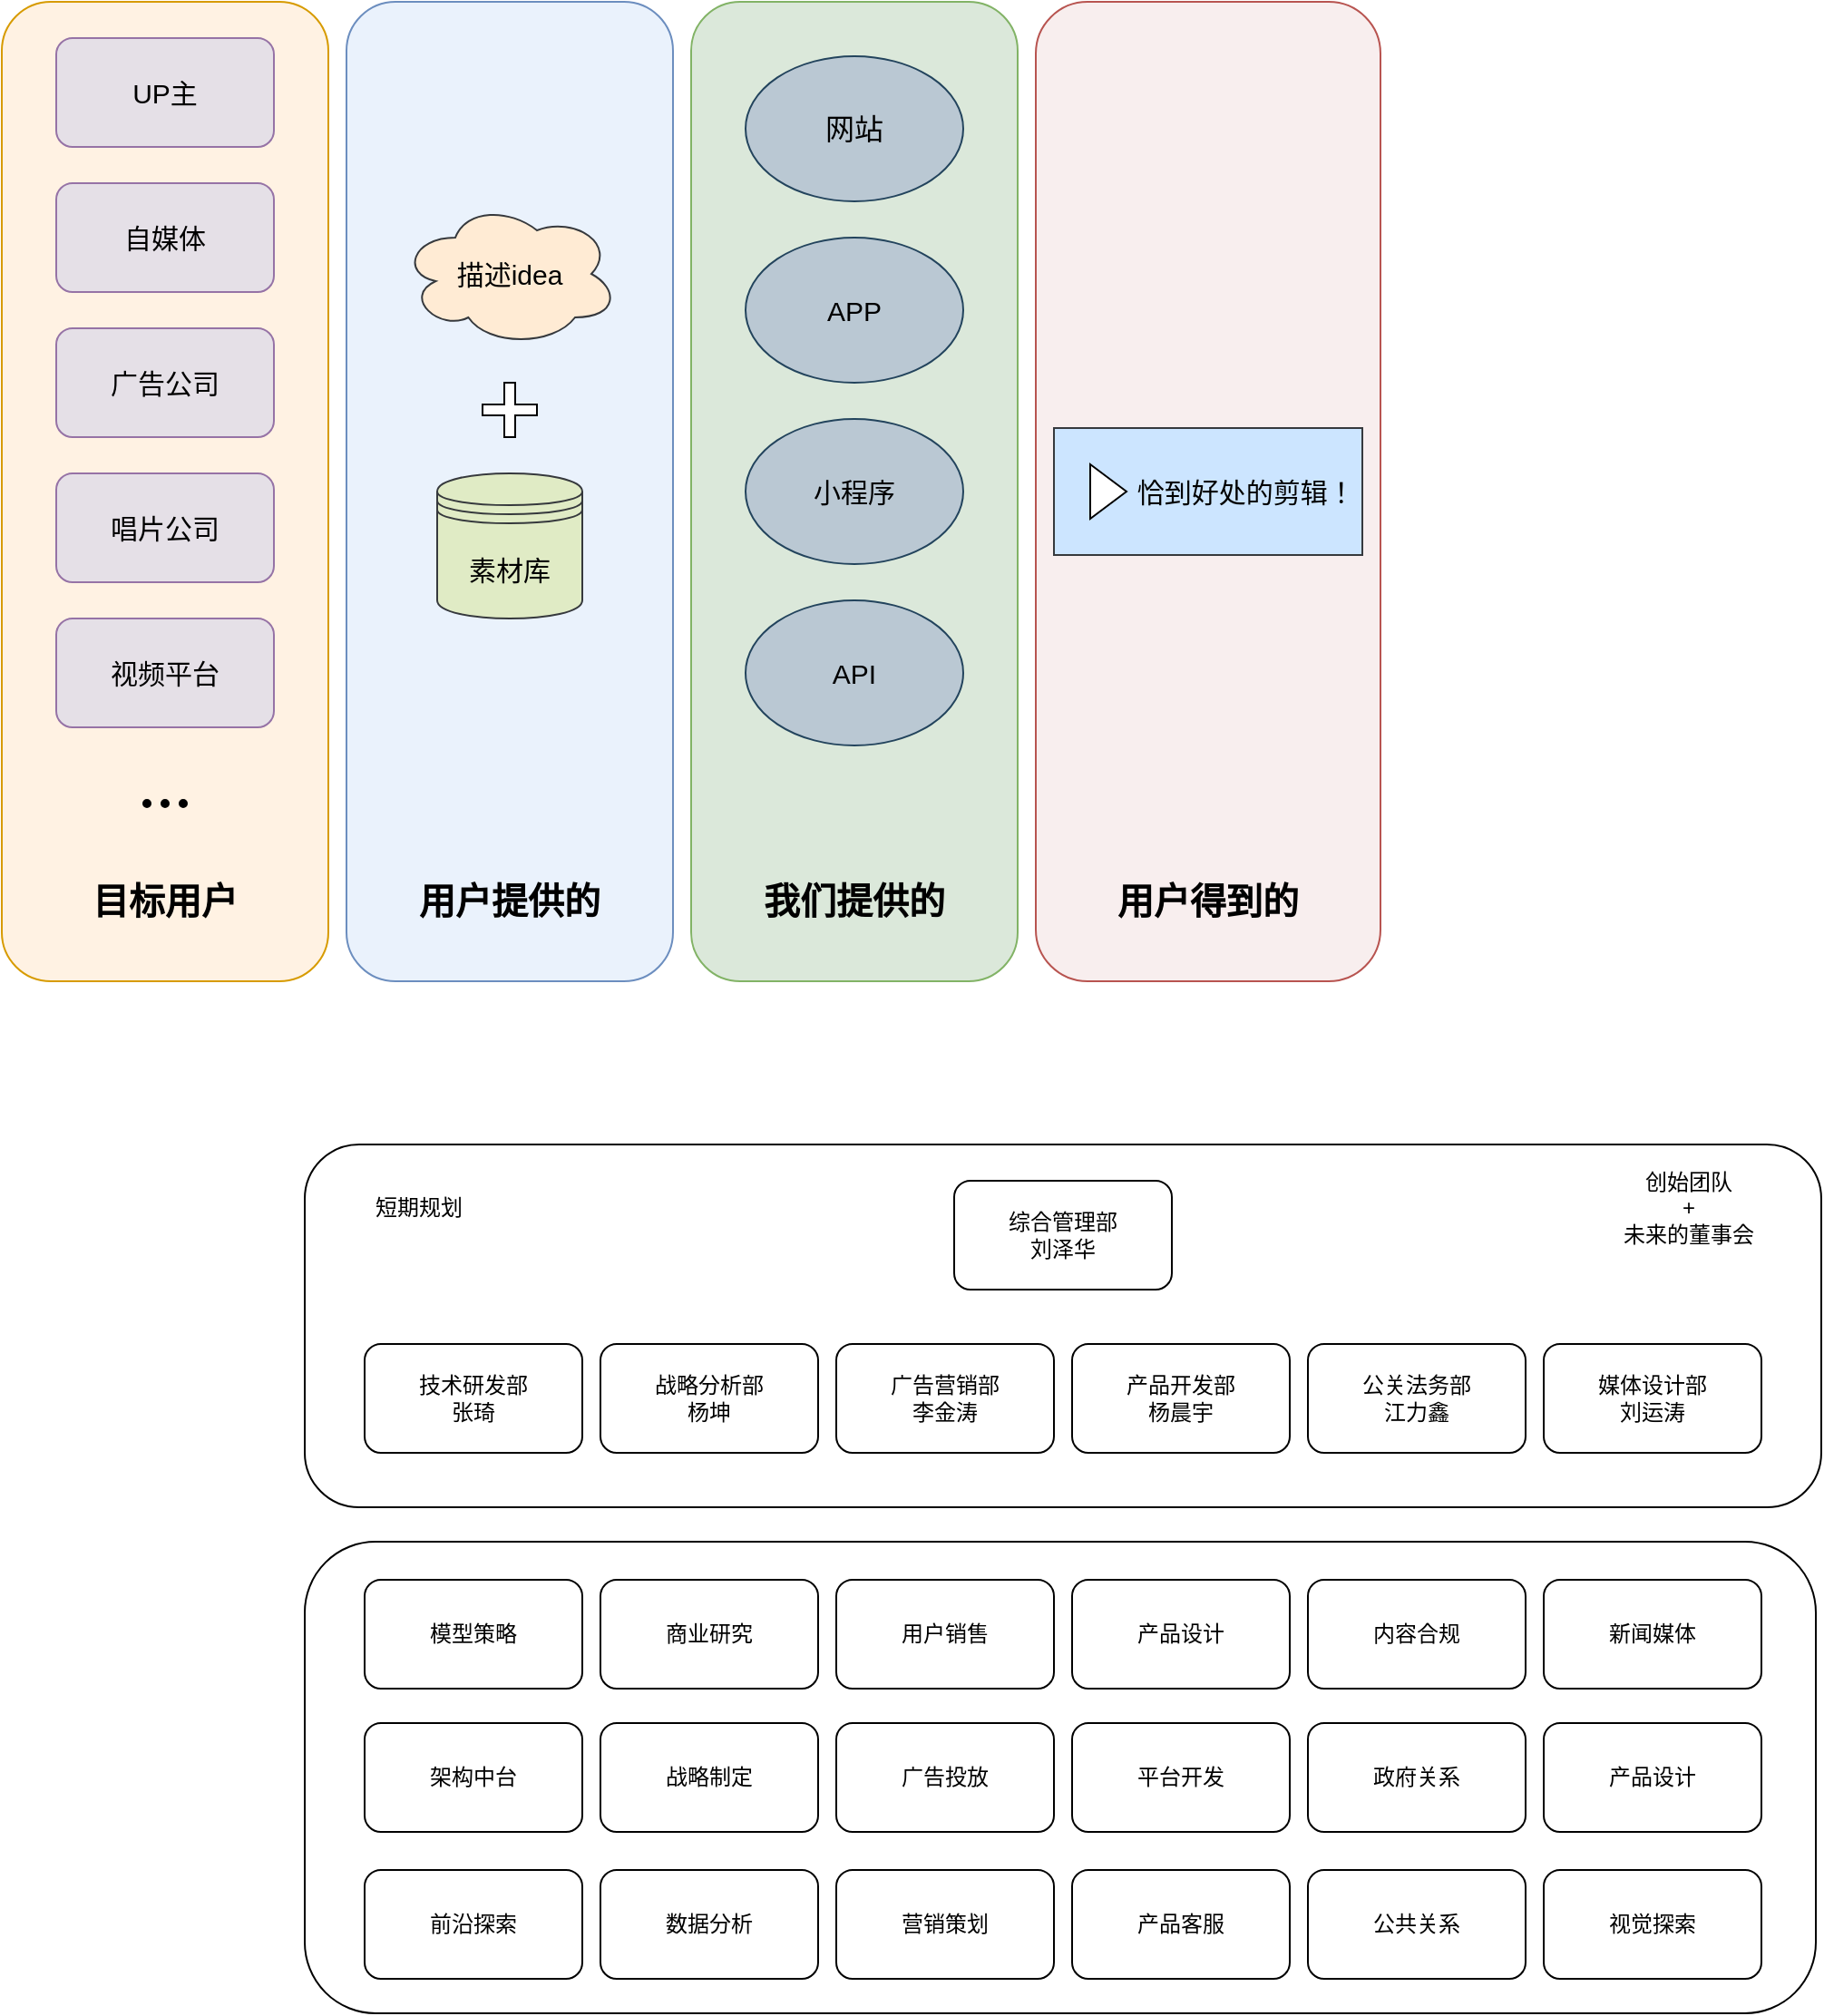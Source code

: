 <mxfile version="16.0.0" type="github">
  <diagram id="-6Z0z_NrN0QCYO_03SCz" name="Page-1">
    <mxGraphModel dx="1018" dy="659" grid="1" gridSize="10" guides="1" tooltips="1" connect="1" arrows="1" fold="1" page="1" pageScale="1" pageWidth="827" pageHeight="1169" math="0" shadow="0">
      <root>
        <mxCell id="0" />
        <mxCell id="1" parent="0" />
        <mxCell id="fLRHGjafGbFM9W67-ob0-8" value="" style="rounded=1;whiteSpace=wrap;html=1;" vertex="1" parent="1">
          <mxGeometry x="287" y="690" width="836" height="200" as="geometry" />
        </mxCell>
        <mxCell id="0zyUHm_Dqfr2NCet-7zr-29" value="" style="rounded=1;whiteSpace=wrap;html=1;fillColor=#F8EEEE;strokeColor=#b85450;gradientColor=none;" parent="1" vertex="1">
          <mxGeometry x="690" y="60" width="190" height="540" as="geometry" />
        </mxCell>
        <mxCell id="0zyUHm_Dqfr2NCet-7zr-27" value="" style="rounded=1;whiteSpace=wrap;html=1;fillColor=#DBE8DA;strokeColor=#82b366;" parent="1" vertex="1">
          <mxGeometry x="500" y="60" width="180" height="540" as="geometry" />
        </mxCell>
        <mxCell id="0zyUHm_Dqfr2NCet-7zr-25" value="" style="rounded=1;whiteSpace=wrap;html=1;fillColor=#EAF2FC;strokeColor=#6c8ebf;" parent="1" vertex="1">
          <mxGeometry x="310" y="60" width="180" height="540" as="geometry" />
        </mxCell>
        <mxCell id="0zyUHm_Dqfr2NCet-7zr-23" value="" style="rounded=1;whiteSpace=wrap;html=1;fillColor=#FFF2E3;strokeColor=#d79b00;" parent="1" vertex="1">
          <mxGeometry x="120" y="60" width="180" height="540" as="geometry" />
        </mxCell>
        <mxCell id="0zyUHm_Dqfr2NCet-7zr-1" value="UP主" style="rounded=1;whiteSpace=wrap;html=1;fillColor=#E5E0E7;strokeColor=#9673a6;fontSize=15;" parent="1" vertex="1">
          <mxGeometry x="150" y="80" width="120" height="60" as="geometry" />
        </mxCell>
        <mxCell id="0zyUHm_Dqfr2NCet-7zr-2" value="广告公司" style="rounded=1;whiteSpace=wrap;html=1;fillColor=#E5E0E7;strokeColor=#9673a6;fontSize=15;" parent="1" vertex="1">
          <mxGeometry x="150" y="240" width="120" height="60" as="geometry" />
        </mxCell>
        <mxCell id="0zyUHm_Dqfr2NCet-7zr-3" value="唱片公司" style="rounded=1;whiteSpace=wrap;html=1;fillColor=#E5E0E7;strokeColor=#9673a6;fontSize=15;" parent="1" vertex="1">
          <mxGeometry x="150" y="320" width="120" height="60" as="geometry" />
        </mxCell>
        <mxCell id="0zyUHm_Dqfr2NCet-7zr-4" value="视频平台" style="rounded=1;whiteSpace=wrap;html=1;fillColor=#E5E0E7;strokeColor=#9673a6;fontSize=15;" parent="1" vertex="1">
          <mxGeometry x="150" y="400" width="120" height="60" as="geometry" />
        </mxCell>
        <mxCell id="0zyUHm_Dqfr2NCet-7zr-5" value="自媒体" style="rounded=1;whiteSpace=wrap;html=1;fillColor=#E5E0E7;strokeColor=#9673a6;fontSize=15;" parent="1" vertex="1">
          <mxGeometry x="150" y="160" width="120" height="60" as="geometry" />
        </mxCell>
        <mxCell id="0zyUHm_Dqfr2NCet-7zr-6" value="" style="group" parent="1" vertex="1" connectable="0">
          <mxGeometry x="198" y="500" width="24" height="4" as="geometry" />
        </mxCell>
        <mxCell id="0zyUHm_Dqfr2NCet-7zr-7" value="" style="ellipse;whiteSpace=wrap;html=1;aspect=fixed;fontSize=18;fillColor=#000000;" parent="0zyUHm_Dqfr2NCet-7zr-6" vertex="1">
          <mxGeometry width="4" height="4" as="geometry" />
        </mxCell>
        <mxCell id="0zyUHm_Dqfr2NCet-7zr-8" value="" style="ellipse;whiteSpace=wrap;html=1;aspect=fixed;fontSize=18;fillColor=#000000;" parent="0zyUHm_Dqfr2NCet-7zr-6" vertex="1">
          <mxGeometry x="10" width="4" height="4" as="geometry" />
        </mxCell>
        <mxCell id="0zyUHm_Dqfr2NCet-7zr-9" value="" style="ellipse;whiteSpace=wrap;html=1;aspect=fixed;fontSize=18;fillColor=#000000;" parent="0zyUHm_Dqfr2NCet-7zr-6" vertex="1">
          <mxGeometry x="20" width="4" height="4" as="geometry" />
        </mxCell>
        <mxCell id="0zyUHm_Dqfr2NCet-7zr-10" value="描述idea" style="ellipse;shape=cloud;whiteSpace=wrap;html=1;fillColor=#FFEBD4;strokeColor=#36393d;fontSize=15;" parent="1" vertex="1">
          <mxGeometry x="340" y="170" width="120" height="80" as="geometry" />
        </mxCell>
        <mxCell id="0zyUHm_Dqfr2NCet-7zr-12" value="" style="shape=cross;whiteSpace=wrap;html=1;" parent="1" vertex="1">
          <mxGeometry x="385" y="270" width="30" height="30" as="geometry" />
        </mxCell>
        <mxCell id="0zyUHm_Dqfr2NCet-7zr-16" value="网站" style="ellipse;whiteSpace=wrap;html=1;fillColor=#bac8d3;strokeColor=#23445d;fontSize=16;" parent="1" vertex="1">
          <mxGeometry x="530" y="90" width="120" height="80" as="geometry" />
        </mxCell>
        <mxCell id="0zyUHm_Dqfr2NCet-7zr-17" value="APP" style="ellipse;whiteSpace=wrap;html=1;fillColor=#bac8d3;strokeColor=#23445d;fontSize=15;" parent="1" vertex="1">
          <mxGeometry x="530" y="190" width="120" height="80" as="geometry" />
        </mxCell>
        <mxCell id="0zyUHm_Dqfr2NCet-7zr-18" value="小程序" style="ellipse;whiteSpace=wrap;html=1;fillColor=#bac8d3;strokeColor=#23445d;fontSize=15;" parent="1" vertex="1">
          <mxGeometry x="530" y="290" width="120" height="80" as="geometry" />
        </mxCell>
        <mxCell id="0zyUHm_Dqfr2NCet-7zr-19" value="API" style="ellipse;whiteSpace=wrap;html=1;fillColor=#bac8d3;strokeColor=#23445d;fontSize=15;" parent="1" vertex="1">
          <mxGeometry x="530" y="390" width="120" height="80" as="geometry" />
        </mxCell>
        <mxCell id="0zyUHm_Dqfr2NCet-7zr-20" value="&amp;nbsp; &amp;nbsp; &amp;nbsp; &amp;nbsp; &amp;nbsp; 恰到好处的剪辑！" style="html=1;whiteSpace=wrap;container=1;recursiveResize=0;collapsible=0;fillColor=#cce5ff;strokeColor=#36393d;fontSize=15;" parent="1" vertex="1">
          <mxGeometry x="700" y="295" width="170" height="70" as="geometry" />
        </mxCell>
        <mxCell id="0zyUHm_Dqfr2NCet-7zr-21" value="" style="triangle;html=1;whiteSpace=wrap;" parent="0zyUHm_Dqfr2NCet-7zr-20" vertex="1">
          <mxGeometry x="20" y="20" width="20" height="30" as="geometry" />
        </mxCell>
        <mxCell id="0zyUHm_Dqfr2NCet-7zr-22" value="素材库" style="shape=datastore;whiteSpace=wrap;html=1;fillColor=#E0EBC5;strokeColor=#36393d;fontSize=15;" parent="1" vertex="1">
          <mxGeometry x="360" y="320" width="80" height="80" as="geometry" />
        </mxCell>
        <mxCell id="0zyUHm_Dqfr2NCet-7zr-24" value="目标用户" style="text;html=1;strokeColor=none;fillColor=none;align=center;verticalAlign=middle;whiteSpace=wrap;rounded=0;fontSize=20;fontStyle=1" parent="1" vertex="1">
          <mxGeometry x="165" y="540" width="90" height="30" as="geometry" />
        </mxCell>
        <mxCell id="0zyUHm_Dqfr2NCet-7zr-26" value="用户提供的" style="text;html=1;strokeColor=none;fillColor=none;align=center;verticalAlign=middle;whiteSpace=wrap;rounded=0;fontSize=20;fontStyle=1" parent="1" vertex="1">
          <mxGeometry x="345" y="540" width="110" height="30" as="geometry" />
        </mxCell>
        <mxCell id="0zyUHm_Dqfr2NCet-7zr-28" value="我们提供的" style="text;html=1;strokeColor=none;fillColor=none;align=center;verticalAlign=middle;whiteSpace=wrap;rounded=0;fontSize=20;fontStyle=1" parent="1" vertex="1">
          <mxGeometry x="535" y="540" width="110" height="30" as="geometry" />
        </mxCell>
        <mxCell id="0zyUHm_Dqfr2NCet-7zr-30" value="用户得到的" style="text;html=1;strokeColor=none;fillColor=none;align=center;verticalAlign=middle;whiteSpace=wrap;rounded=0;fontSize=20;fontStyle=1" parent="1" vertex="1">
          <mxGeometry x="730" y="540" width="110" height="30" as="geometry" />
        </mxCell>
        <mxCell id="fLRHGjafGbFM9W67-ob0-1" value="综合管理部&lt;br&gt;刘泽华" style="rounded=1;whiteSpace=wrap;html=1;" vertex="1" parent="1">
          <mxGeometry x="645" y="710" width="120" height="60" as="geometry" />
        </mxCell>
        <mxCell id="fLRHGjafGbFM9W67-ob0-2" value="技术研发部&lt;br&gt;张琦" style="rounded=1;whiteSpace=wrap;html=1;" vertex="1" parent="1">
          <mxGeometry x="320" y="800" width="120" height="60" as="geometry" />
        </mxCell>
        <mxCell id="fLRHGjafGbFM9W67-ob0-3" value="战略分析部&lt;br&gt;杨坤" style="rounded=1;whiteSpace=wrap;html=1;" vertex="1" parent="1">
          <mxGeometry x="450" y="800" width="120" height="60" as="geometry" />
        </mxCell>
        <mxCell id="fLRHGjafGbFM9W67-ob0-4" value="广告营销部&lt;br&gt;李金涛" style="rounded=1;whiteSpace=wrap;html=1;" vertex="1" parent="1">
          <mxGeometry x="580" y="800" width="120" height="60" as="geometry" />
        </mxCell>
        <mxCell id="fLRHGjafGbFM9W67-ob0-5" value="产品开发部&lt;br&gt;杨晨宇" style="rounded=1;whiteSpace=wrap;html=1;" vertex="1" parent="1">
          <mxGeometry x="710" y="800" width="120" height="60" as="geometry" />
        </mxCell>
        <mxCell id="fLRHGjafGbFM9W67-ob0-6" value="公关法务部&lt;br&gt;江力鑫" style="rounded=1;whiteSpace=wrap;html=1;" vertex="1" parent="1">
          <mxGeometry x="840" y="800" width="120" height="60" as="geometry" />
        </mxCell>
        <mxCell id="fLRHGjafGbFM9W67-ob0-7" value="媒体设计部&lt;br&gt;刘运涛" style="rounded=1;whiteSpace=wrap;html=1;" vertex="1" parent="1">
          <mxGeometry x="970" y="800" width="120" height="60" as="geometry" />
        </mxCell>
        <mxCell id="fLRHGjafGbFM9W67-ob0-9" value="短期规划" style="text;html=1;strokeColor=none;fillColor=none;align=center;verticalAlign=middle;whiteSpace=wrap;rounded=0;" vertex="1" parent="1">
          <mxGeometry x="320" y="710" width="60" height="30" as="geometry" />
        </mxCell>
        <mxCell id="fLRHGjafGbFM9W67-ob0-10" value="创始团队&lt;br&gt;+&lt;br&gt;未来的董事会" style="text;html=1;strokeColor=none;fillColor=none;align=center;verticalAlign=middle;whiteSpace=wrap;rounded=0;" vertex="1" parent="1">
          <mxGeometry x="1010" y="710" width="80" height="30" as="geometry" />
        </mxCell>
        <mxCell id="fLRHGjafGbFM9W67-ob0-11" value="" style="rounded=1;whiteSpace=wrap;html=1;" vertex="1" parent="1">
          <mxGeometry x="287" y="909" width="833" height="260" as="geometry" />
        </mxCell>
        <mxCell id="fLRHGjafGbFM9W67-ob0-12" value="架构中台" style="rounded=1;whiteSpace=wrap;html=1;" vertex="1" parent="1">
          <mxGeometry x="320" y="1009" width="120" height="60" as="geometry" />
        </mxCell>
        <mxCell id="fLRHGjafGbFM9W67-ob0-13" value="模型策略" style="rounded=1;whiteSpace=wrap;html=1;" vertex="1" parent="1">
          <mxGeometry x="320" y="930" width="120" height="60" as="geometry" />
        </mxCell>
        <mxCell id="fLRHGjafGbFM9W67-ob0-14" value="前沿探索" style="rounded=1;whiteSpace=wrap;html=1;" vertex="1" parent="1">
          <mxGeometry x="320" y="1090" width="120" height="60" as="geometry" />
        </mxCell>
        <mxCell id="fLRHGjafGbFM9W67-ob0-15" value="商业研究" style="rounded=1;whiteSpace=wrap;html=1;" vertex="1" parent="1">
          <mxGeometry x="450" y="930" width="120" height="60" as="geometry" />
        </mxCell>
        <mxCell id="fLRHGjafGbFM9W67-ob0-16" value="战略制定" style="rounded=1;whiteSpace=wrap;html=1;" vertex="1" parent="1">
          <mxGeometry x="450" y="1009" width="120" height="60" as="geometry" />
        </mxCell>
        <mxCell id="fLRHGjafGbFM9W67-ob0-17" value="数据分析" style="rounded=1;whiteSpace=wrap;html=1;" vertex="1" parent="1">
          <mxGeometry x="450" y="1090" width="120" height="60" as="geometry" />
        </mxCell>
        <mxCell id="fLRHGjafGbFM9W67-ob0-18" value="用户销售" style="rounded=1;whiteSpace=wrap;html=1;" vertex="1" parent="1">
          <mxGeometry x="580" y="930" width="120" height="60" as="geometry" />
        </mxCell>
        <mxCell id="fLRHGjafGbFM9W67-ob0-19" value="广告投放" style="rounded=1;whiteSpace=wrap;html=1;" vertex="1" parent="1">
          <mxGeometry x="580" y="1009" width="120" height="60" as="geometry" />
        </mxCell>
        <mxCell id="fLRHGjafGbFM9W67-ob0-20" value="营销策划" style="rounded=1;whiteSpace=wrap;html=1;" vertex="1" parent="1">
          <mxGeometry x="580" y="1090" width="120" height="60" as="geometry" />
        </mxCell>
        <mxCell id="fLRHGjafGbFM9W67-ob0-21" value="产品设计" style="rounded=1;whiteSpace=wrap;html=1;" vertex="1" parent="1">
          <mxGeometry x="710" y="930" width="120" height="60" as="geometry" />
        </mxCell>
        <mxCell id="fLRHGjafGbFM9W67-ob0-22" value="平台开发" style="rounded=1;whiteSpace=wrap;html=1;" vertex="1" parent="1">
          <mxGeometry x="710" y="1009" width="120" height="60" as="geometry" />
        </mxCell>
        <mxCell id="fLRHGjafGbFM9W67-ob0-23" value="产品客服" style="rounded=1;whiteSpace=wrap;html=1;" vertex="1" parent="1">
          <mxGeometry x="710" y="1090" width="120" height="60" as="geometry" />
        </mxCell>
        <mxCell id="fLRHGjafGbFM9W67-ob0-24" value="内容合规" style="rounded=1;whiteSpace=wrap;html=1;" vertex="1" parent="1">
          <mxGeometry x="840" y="930" width="120" height="60" as="geometry" />
        </mxCell>
        <mxCell id="fLRHGjafGbFM9W67-ob0-25" value="政府关系" style="rounded=1;whiteSpace=wrap;html=1;" vertex="1" parent="1">
          <mxGeometry x="840" y="1009" width="120" height="60" as="geometry" />
        </mxCell>
        <mxCell id="fLRHGjafGbFM9W67-ob0-26" value="公共关系" style="rounded=1;whiteSpace=wrap;html=1;" vertex="1" parent="1">
          <mxGeometry x="840" y="1090" width="120" height="60" as="geometry" />
        </mxCell>
        <mxCell id="fLRHGjafGbFM9W67-ob0-27" value="新闻媒体" style="rounded=1;whiteSpace=wrap;html=1;" vertex="1" parent="1">
          <mxGeometry x="970" y="930" width="120" height="60" as="geometry" />
        </mxCell>
        <mxCell id="fLRHGjafGbFM9W67-ob0-28" value="产品设计" style="rounded=1;whiteSpace=wrap;html=1;" vertex="1" parent="1">
          <mxGeometry x="970" y="1009" width="120" height="60" as="geometry" />
        </mxCell>
        <mxCell id="fLRHGjafGbFM9W67-ob0-29" value="视觉探索" style="rounded=1;whiteSpace=wrap;html=1;" vertex="1" parent="1">
          <mxGeometry x="970" y="1090" width="120" height="60" as="geometry" />
        </mxCell>
      </root>
    </mxGraphModel>
  </diagram>
</mxfile>
